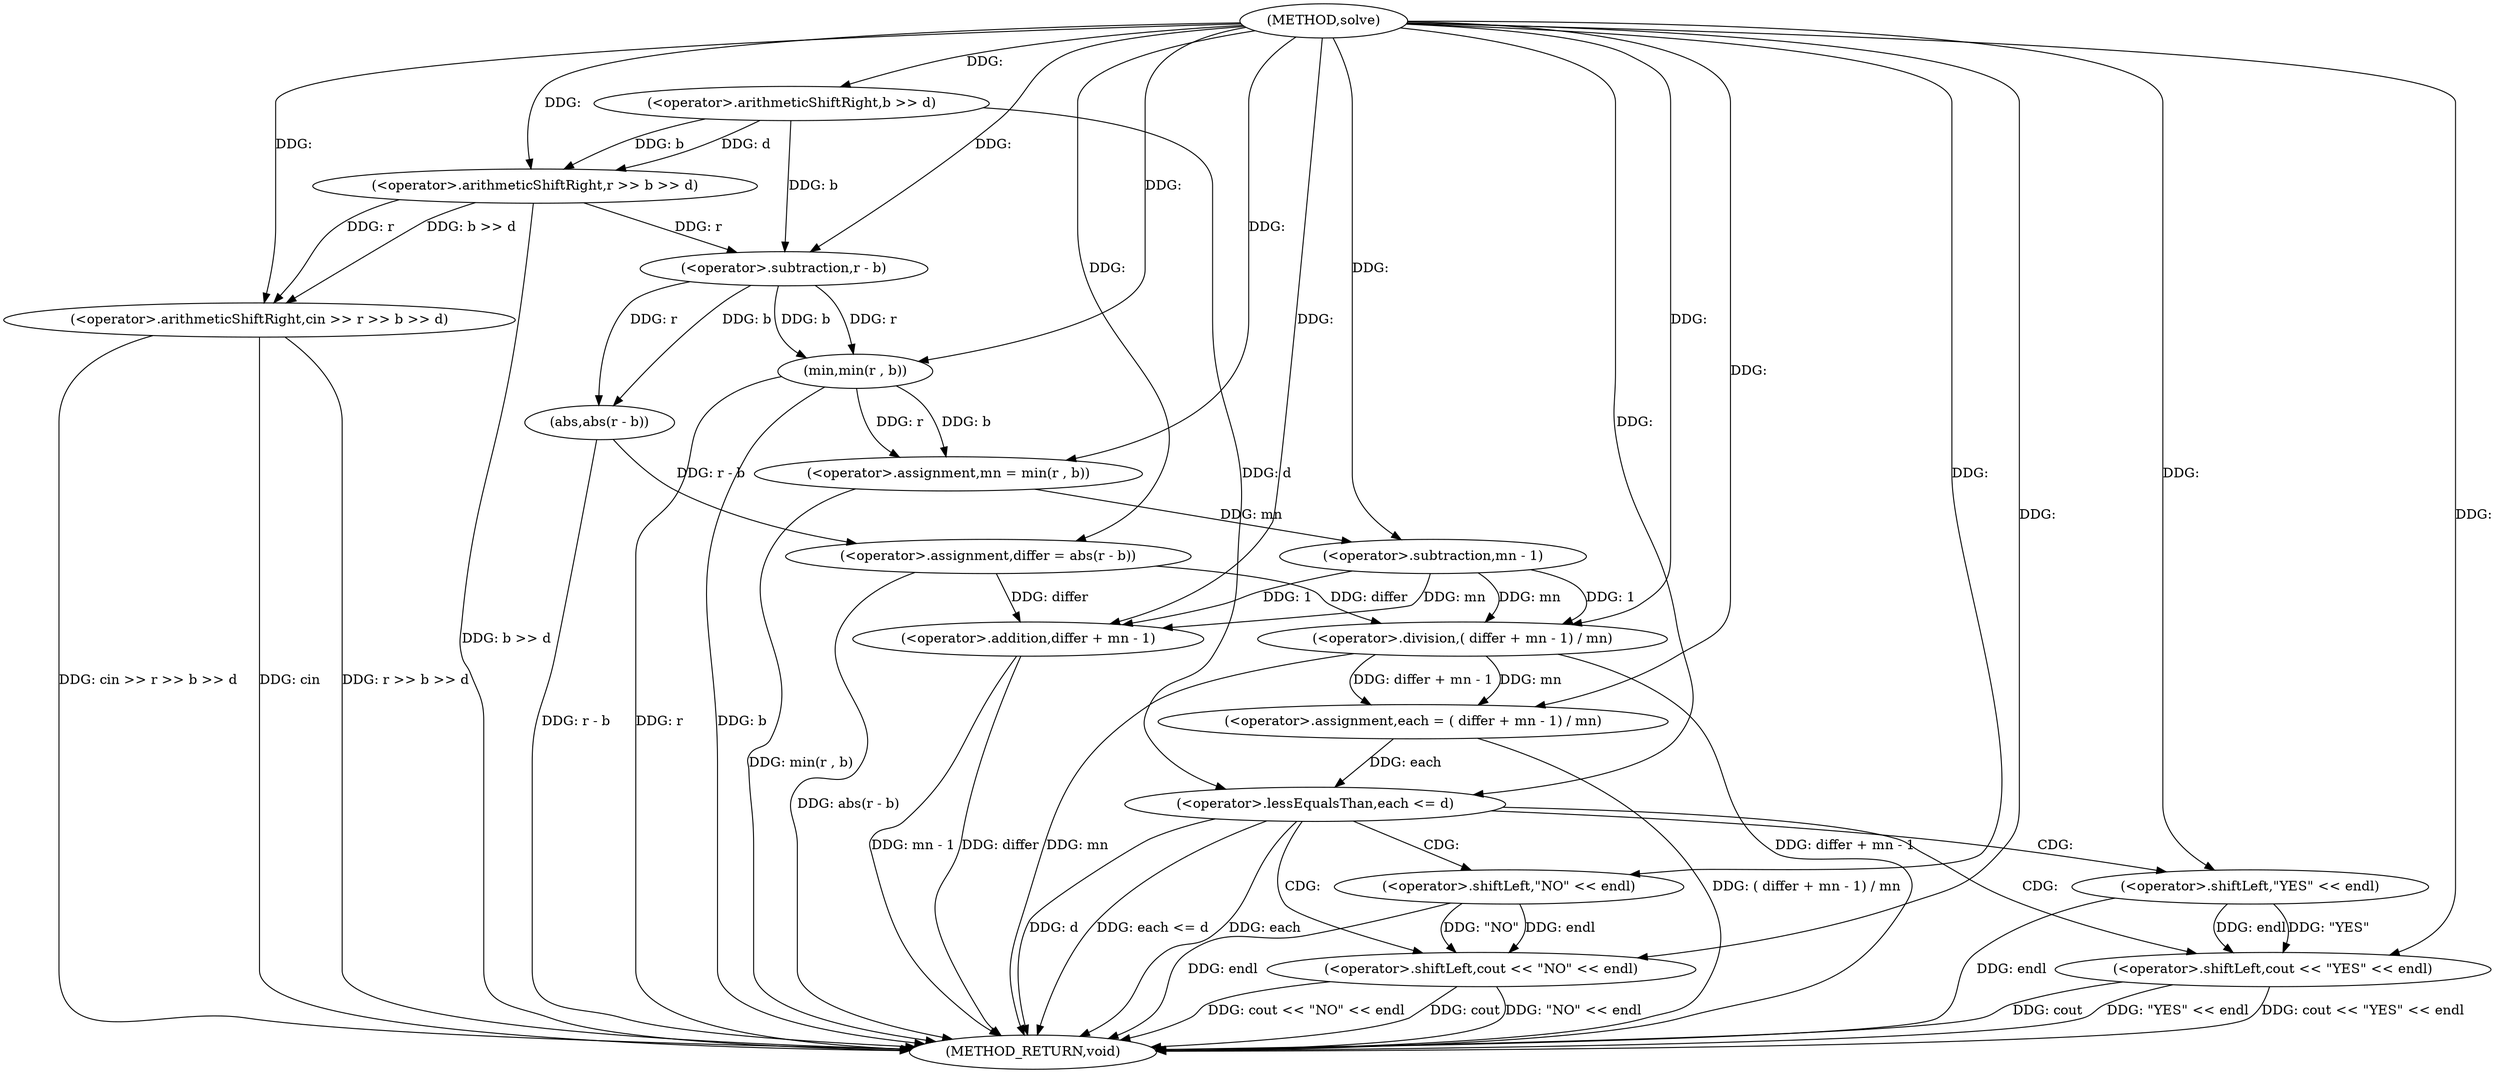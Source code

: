 digraph "solve" {  
"1000102" [label = "(METHOD,solve)" ]
"1000152" [label = "(METHOD_RETURN,void)" ]
"1000107" [label = "(<operator>.arithmeticShiftRight,cin >> r >> b >> d)" ]
"1000115" [label = "(<operator>.assignment,differ = abs(r - b))" ]
"1000122" [label = "(<operator>.assignment,mn = min(r , b))" ]
"1000128" [label = "(<operator>.assignment,each = ( differ + mn - 1) / mn)" ]
"1000138" [label = "(<operator>.lessEqualsThan,each <= d)" ]
"1000141" [label = "(<operator>.shiftLeft,cout << \"YES\" << endl)" ]
"1000109" [label = "(<operator>.arithmeticShiftRight,r >> b >> d)" ]
"1000117" [label = "(abs,abs(r - b))" ]
"1000124" [label = "(min,min(r , b))" ]
"1000130" [label = "(<operator>.division,( differ + mn - 1) / mn)" ]
"1000147" [label = "(<operator>.shiftLeft,cout << \"NO\" << endl)" ]
"1000111" [label = "(<operator>.arithmeticShiftRight,b >> d)" ]
"1000118" [label = "(<operator>.subtraction,r - b)" ]
"1000131" [label = "(<operator>.addition,differ + mn - 1)" ]
"1000143" [label = "(<operator>.shiftLeft,\"YES\" << endl)" ]
"1000133" [label = "(<operator>.subtraction,mn - 1)" ]
"1000149" [label = "(<operator>.shiftLeft,\"NO\" << endl)" ]
  "1000109" -> "1000152"  [ label = "DDG: b >> d"] 
  "1000107" -> "1000152"  [ label = "DDG: r >> b >> d"] 
  "1000107" -> "1000152"  [ label = "DDG: cin >> r >> b >> d"] 
  "1000117" -> "1000152"  [ label = "DDG: r - b"] 
  "1000115" -> "1000152"  [ label = "DDG: abs(r - b)"] 
  "1000124" -> "1000152"  [ label = "DDG: r"] 
  "1000124" -> "1000152"  [ label = "DDG: b"] 
  "1000122" -> "1000152"  [ label = "DDG: min(r , b)"] 
  "1000131" -> "1000152"  [ label = "DDG: differ"] 
  "1000131" -> "1000152"  [ label = "DDG: mn - 1"] 
  "1000130" -> "1000152"  [ label = "DDG: differ + mn - 1"] 
  "1000130" -> "1000152"  [ label = "DDG: mn"] 
  "1000128" -> "1000152"  [ label = "DDG: ( differ + mn - 1) / mn"] 
  "1000138" -> "1000152"  [ label = "DDG: each"] 
  "1000138" -> "1000152"  [ label = "DDG: d"] 
  "1000138" -> "1000152"  [ label = "DDG: each <= d"] 
  "1000147" -> "1000152"  [ label = "DDG: cout"] 
  "1000149" -> "1000152"  [ label = "DDG: endl"] 
  "1000147" -> "1000152"  [ label = "DDG: \"NO\" << endl"] 
  "1000147" -> "1000152"  [ label = "DDG: cout << \"NO\" << endl"] 
  "1000141" -> "1000152"  [ label = "DDG: cout"] 
  "1000143" -> "1000152"  [ label = "DDG: endl"] 
  "1000141" -> "1000152"  [ label = "DDG: \"YES\" << endl"] 
  "1000141" -> "1000152"  [ label = "DDG: cout << \"YES\" << endl"] 
  "1000107" -> "1000152"  [ label = "DDG: cin"] 
  "1000117" -> "1000115"  [ label = "DDG: r - b"] 
  "1000124" -> "1000122"  [ label = "DDG: r"] 
  "1000124" -> "1000122"  [ label = "DDG: b"] 
  "1000130" -> "1000128"  [ label = "DDG: mn"] 
  "1000130" -> "1000128"  [ label = "DDG: differ + mn - 1"] 
  "1000102" -> "1000107"  [ label = "DDG: "] 
  "1000109" -> "1000107"  [ label = "DDG: r"] 
  "1000109" -> "1000107"  [ label = "DDG: b >> d"] 
  "1000102" -> "1000115"  [ label = "DDG: "] 
  "1000102" -> "1000122"  [ label = "DDG: "] 
  "1000102" -> "1000128"  [ label = "DDG: "] 
  "1000102" -> "1000109"  [ label = "DDG: "] 
  "1000111" -> "1000109"  [ label = "DDG: b"] 
  "1000111" -> "1000109"  [ label = "DDG: d"] 
  "1000118" -> "1000117"  [ label = "DDG: b"] 
  "1000118" -> "1000117"  [ label = "DDG: r"] 
  "1000118" -> "1000124"  [ label = "DDG: r"] 
  "1000102" -> "1000124"  [ label = "DDG: "] 
  "1000118" -> "1000124"  [ label = "DDG: b"] 
  "1000115" -> "1000130"  [ label = "DDG: differ"] 
  "1000102" -> "1000130"  [ label = "DDG: "] 
  "1000133" -> "1000130"  [ label = "DDG: 1"] 
  "1000133" -> "1000130"  [ label = "DDG: mn"] 
  "1000128" -> "1000138"  [ label = "DDG: each"] 
  "1000102" -> "1000138"  [ label = "DDG: "] 
  "1000111" -> "1000138"  [ label = "DDG: d"] 
  "1000102" -> "1000141"  [ label = "DDG: "] 
  "1000143" -> "1000141"  [ label = "DDG: endl"] 
  "1000143" -> "1000141"  [ label = "DDG: \"YES\""] 
  "1000102" -> "1000111"  [ label = "DDG: "] 
  "1000109" -> "1000118"  [ label = "DDG: r"] 
  "1000102" -> "1000118"  [ label = "DDG: "] 
  "1000111" -> "1000118"  [ label = "DDG: b"] 
  "1000115" -> "1000131"  [ label = "DDG: differ"] 
  "1000102" -> "1000131"  [ label = "DDG: "] 
  "1000133" -> "1000131"  [ label = "DDG: 1"] 
  "1000133" -> "1000131"  [ label = "DDG: mn"] 
  "1000102" -> "1000143"  [ label = "DDG: "] 
  "1000102" -> "1000147"  [ label = "DDG: "] 
  "1000149" -> "1000147"  [ label = "DDG: endl"] 
  "1000149" -> "1000147"  [ label = "DDG: \"NO\""] 
  "1000122" -> "1000133"  [ label = "DDG: mn"] 
  "1000102" -> "1000133"  [ label = "DDG: "] 
  "1000102" -> "1000149"  [ label = "DDG: "] 
  "1000138" -> "1000141"  [ label = "CDG: "] 
  "1000138" -> "1000147"  [ label = "CDG: "] 
  "1000138" -> "1000143"  [ label = "CDG: "] 
  "1000138" -> "1000149"  [ label = "CDG: "] 
}
